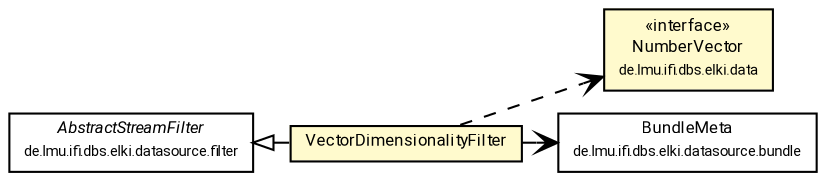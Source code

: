 #!/usr/local/bin/dot
#
# Class diagram 
# Generated by UMLGraph version R5_7_2-60-g0e99a6 (http://www.spinellis.gr/umlgraph/)
#

digraph G {
	graph [fontnames="svg"]
	edge [fontname="Roboto",fontsize=7,labelfontname="Roboto",labelfontsize=7,color="black"];
	node [fontname="Roboto",fontcolor="black",fontsize=8,shape=plaintext,margin=0,width=0,height=0];
	nodesep=0.15;
	ranksep=0.25;
	rankdir=LR;
	// de.lmu.ifi.dbs.elki.data.NumberVector
	c10657014 [label=<<table title="de.lmu.ifi.dbs.elki.data.NumberVector" border="0" cellborder="1" cellspacing="0" cellpadding="2" bgcolor="LemonChiffon" href="../../../data/NumberVector.html" target="_parent">
		<tr><td><table border="0" cellspacing="0" cellpadding="1">
		<tr><td align="center" balign="center"> &#171;interface&#187; </td></tr>
		<tr><td align="center" balign="center"> <font face="Roboto">NumberVector</font> </td></tr>
		<tr><td align="center" balign="center"> <font face="Roboto" point-size="7.0">de.lmu.ifi.dbs.elki.data</font> </td></tr>
		</table></td></tr>
		</table>>, URL="../../../data/NumberVector.html"];
	// de.lmu.ifi.dbs.elki.datasource.bundle.BundleMeta
	c10657029 [label=<<table title="de.lmu.ifi.dbs.elki.datasource.bundle.BundleMeta" border="0" cellborder="1" cellspacing="0" cellpadding="2" href="../../bundle/BundleMeta.html" target="_parent">
		<tr><td><table border="0" cellspacing="0" cellpadding="1">
		<tr><td align="center" balign="center"> <font face="Roboto">BundleMeta</font> </td></tr>
		<tr><td align="center" balign="center"> <font face="Roboto" point-size="7.0">de.lmu.ifi.dbs.elki.datasource.bundle</font> </td></tr>
		</table></td></tr>
		</table>>, URL="../../bundle/BundleMeta.html"];
	// de.lmu.ifi.dbs.elki.datasource.filter.AbstractStreamFilter
	c10658513 [label=<<table title="de.lmu.ifi.dbs.elki.datasource.filter.AbstractStreamFilter" border="0" cellborder="1" cellspacing="0" cellpadding="2" href="../AbstractStreamFilter.html" target="_parent">
		<tr><td><table border="0" cellspacing="0" cellpadding="1">
		<tr><td align="center" balign="center"> <font face="Roboto"><i>AbstractStreamFilter</i></font> </td></tr>
		<tr><td align="center" balign="center"> <font face="Roboto" point-size="7.0">de.lmu.ifi.dbs.elki.datasource.filter</font> </td></tr>
		</table></td></tr>
		</table>>, URL="../AbstractStreamFilter.html"];
	// de.lmu.ifi.dbs.elki.datasource.filter.cleaning.VectorDimensionalityFilter<V extends de.lmu.ifi.dbs.elki.data.NumberVector>
	c10658567 [label=<<table title="de.lmu.ifi.dbs.elki.datasource.filter.cleaning.VectorDimensionalityFilter" border="0" cellborder="1" cellspacing="0" cellpadding="2" bgcolor="lemonChiffon" href="VectorDimensionalityFilter.html" target="_parent">
		<tr><td><table border="0" cellspacing="0" cellpadding="1">
		<tr><td align="center" balign="center"> <font face="Roboto">VectorDimensionalityFilter</font> </td></tr>
		</table></td></tr>
		</table>>, URL="VectorDimensionalityFilter.html"];
	// de.lmu.ifi.dbs.elki.datasource.filter.cleaning.VectorDimensionalityFilter<V extends de.lmu.ifi.dbs.elki.data.NumberVector> extends de.lmu.ifi.dbs.elki.datasource.filter.AbstractStreamFilter
	c10658513 -> c10658567 [arrowtail=empty,dir=back,weight=10];
	// de.lmu.ifi.dbs.elki.datasource.filter.cleaning.VectorDimensionalityFilter<V extends de.lmu.ifi.dbs.elki.data.NumberVector> navassoc de.lmu.ifi.dbs.elki.datasource.bundle.BundleMeta
	c10658567 -> c10657029 [arrowhead=open,weight=1];
	// de.lmu.ifi.dbs.elki.datasource.filter.cleaning.VectorDimensionalityFilter<V extends de.lmu.ifi.dbs.elki.data.NumberVector> depend de.lmu.ifi.dbs.elki.data.NumberVector
	c10658567 -> c10657014 [arrowhead=open,style=dashed,weight=0];
}

